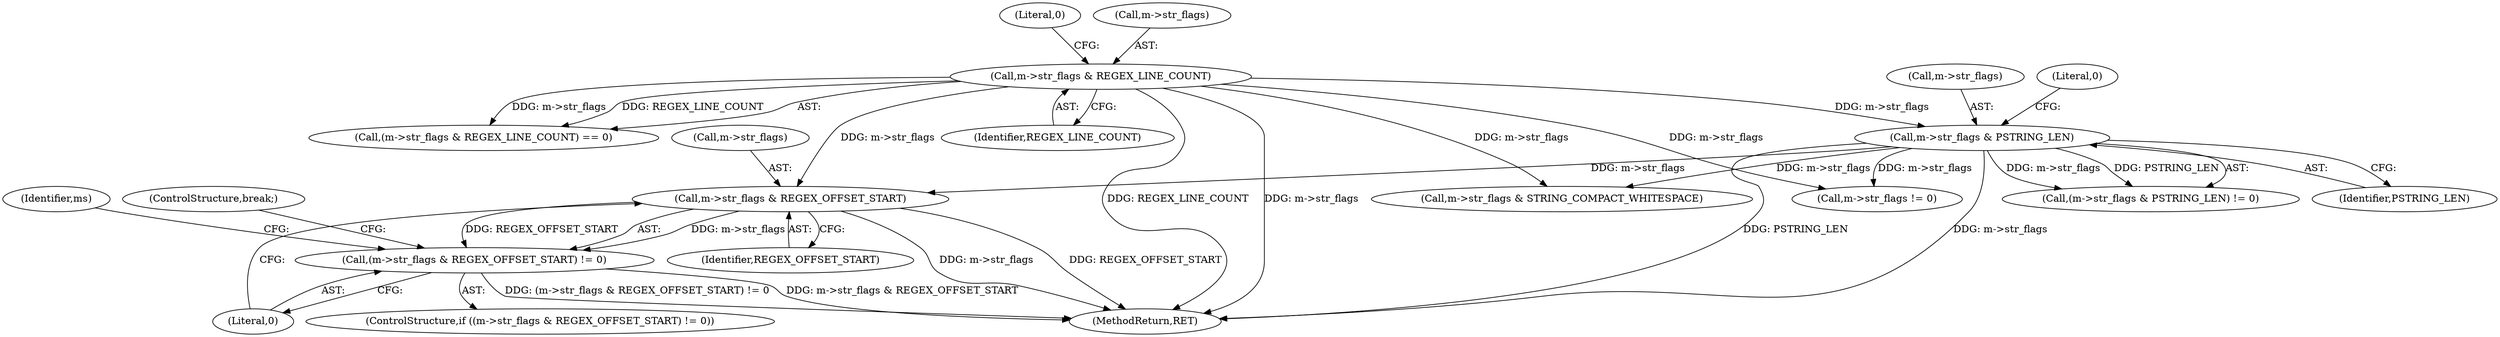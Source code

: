 digraph "0_file_4a284c89d6ef11aca34da65da7d673050a5ea320_0@pointer" {
"1000174" [label="(Call,m->str_flags & REGEX_OFFSET_START)"];
"1000136" [label="(Call,m->str_flags & PSTRING_LEN)"];
"1000123" [label="(Call,m->str_flags & REGEX_LINE_COUNT)"];
"1000173" [label="(Call,(m->str_flags & REGEX_OFFSET_START) != 0)"];
"1000141" [label="(Literal,0)"];
"1000213" [label="(Call,m->str_flags & STRING_COMPACT_WHITESPACE)"];
"1000140" [label="(Identifier,PSTRING_LEN)"];
"1000137" [label="(Call,m->str_flags)"];
"1000127" [label="(Identifier,REGEX_LINE_COUNT)"];
"1000173" [label="(Call,(m->str_flags & REGEX_OFFSET_START) != 0)"];
"1000256" [label="(MethodReturn,RET)"];
"1000172" [label="(ControlStructure,if ((m->str_flags & REGEX_OFFSET_START) != 0))"];
"1000157" [label="(Call,m->str_flags != 0)"];
"1000179" [label="(Literal,0)"];
"1000128" [label="(Literal,0)"];
"1000182" [label="(Identifier,ms)"];
"1000174" [label="(Call,m->str_flags & REGEX_OFFSET_START)"];
"1000123" [label="(Call,m->str_flags & REGEX_LINE_COUNT)"];
"1000136" [label="(Call,m->str_flags & PSTRING_LEN)"];
"1000178" [label="(Identifier,REGEX_OFFSET_START)"];
"1000175" [label="(Call,m->str_flags)"];
"1000124" [label="(Call,m->str_flags)"];
"1000135" [label="(Call,(m->str_flags & PSTRING_LEN) != 0)"];
"1000122" [label="(Call,(m->str_flags & REGEX_LINE_COUNT) == 0)"];
"1000188" [label="(ControlStructure,break;)"];
"1000174" -> "1000173"  [label="AST: "];
"1000174" -> "1000178"  [label="CFG: "];
"1000175" -> "1000174"  [label="AST: "];
"1000178" -> "1000174"  [label="AST: "];
"1000179" -> "1000174"  [label="CFG: "];
"1000174" -> "1000256"  [label="DDG: REGEX_OFFSET_START"];
"1000174" -> "1000256"  [label="DDG: m->str_flags"];
"1000174" -> "1000173"  [label="DDG: m->str_flags"];
"1000174" -> "1000173"  [label="DDG: REGEX_OFFSET_START"];
"1000136" -> "1000174"  [label="DDG: m->str_flags"];
"1000123" -> "1000174"  [label="DDG: m->str_flags"];
"1000136" -> "1000135"  [label="AST: "];
"1000136" -> "1000140"  [label="CFG: "];
"1000137" -> "1000136"  [label="AST: "];
"1000140" -> "1000136"  [label="AST: "];
"1000141" -> "1000136"  [label="CFG: "];
"1000136" -> "1000256"  [label="DDG: PSTRING_LEN"];
"1000136" -> "1000256"  [label="DDG: m->str_flags"];
"1000136" -> "1000135"  [label="DDG: m->str_flags"];
"1000136" -> "1000135"  [label="DDG: PSTRING_LEN"];
"1000123" -> "1000136"  [label="DDG: m->str_flags"];
"1000136" -> "1000157"  [label="DDG: m->str_flags"];
"1000136" -> "1000213"  [label="DDG: m->str_flags"];
"1000123" -> "1000122"  [label="AST: "];
"1000123" -> "1000127"  [label="CFG: "];
"1000124" -> "1000123"  [label="AST: "];
"1000127" -> "1000123"  [label="AST: "];
"1000128" -> "1000123"  [label="CFG: "];
"1000123" -> "1000256"  [label="DDG: REGEX_LINE_COUNT"];
"1000123" -> "1000256"  [label="DDG: m->str_flags"];
"1000123" -> "1000122"  [label="DDG: m->str_flags"];
"1000123" -> "1000122"  [label="DDG: REGEX_LINE_COUNT"];
"1000123" -> "1000157"  [label="DDG: m->str_flags"];
"1000123" -> "1000213"  [label="DDG: m->str_flags"];
"1000173" -> "1000172"  [label="AST: "];
"1000173" -> "1000179"  [label="CFG: "];
"1000179" -> "1000173"  [label="AST: "];
"1000182" -> "1000173"  [label="CFG: "];
"1000188" -> "1000173"  [label="CFG: "];
"1000173" -> "1000256"  [label="DDG: (m->str_flags & REGEX_OFFSET_START) != 0"];
"1000173" -> "1000256"  [label="DDG: m->str_flags & REGEX_OFFSET_START"];
}
